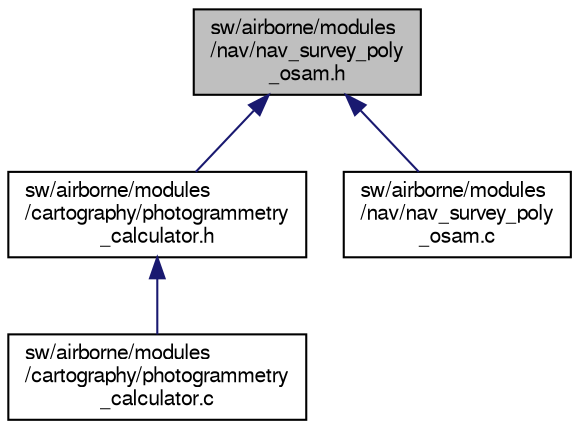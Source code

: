 digraph "sw/airborne/modules/nav/nav_survey_poly_osam.h"
{
  edge [fontname="FreeSans",fontsize="10",labelfontname="FreeSans",labelfontsize="10"];
  node [fontname="FreeSans",fontsize="10",shape=record];
  Node1 [label="sw/airborne/modules\l/nav/nav_survey_poly\l_osam.h",height=0.2,width=0.4,color="black", fillcolor="grey75", style="filled", fontcolor="black"];
  Node1 -> Node2 [dir="back",color="midnightblue",fontsize="10",style="solid",fontname="FreeSans"];
  Node2 [label="sw/airborne/modules\l/cartography/photogrammetry\l_calculator.h",height=0.2,width=0.4,color="black", fillcolor="white", style="filled",URL="$photogrammetry__calculator_8h.html",tooltip="Add to airframe file: "];
  Node2 -> Node3 [dir="back",color="midnightblue",fontsize="10",style="solid",fontname="FreeSans"];
  Node3 [label="sw/airborne/modules\l/cartography/photogrammetry\l_calculator.c",height=0.2,width=0.4,color="black", fillcolor="white", style="filled",URL="$photogrammetry__calculator_8c.html"];
  Node1 -> Node4 [dir="back",color="midnightblue",fontsize="10",style="solid",fontname="FreeSans"];
  Node4 [label="sw/airborne/modules\l/nav/nav_survey_poly\l_osam.c",height=0.2,width=0.4,color="black", fillcolor="white", style="filled",URL="$nav__survey__poly__osam_8c.html"];
}
